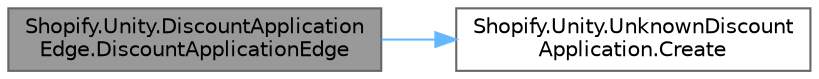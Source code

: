 digraph "Shopify.Unity.DiscountApplicationEdge.DiscountApplicationEdge"
{
 // LATEX_PDF_SIZE
  bgcolor="transparent";
  edge [fontname=Helvetica,fontsize=10,labelfontname=Helvetica,labelfontsize=10];
  node [fontname=Helvetica,fontsize=10,shape=box,height=0.2,width=0.4];
  rankdir="LR";
  Node1 [id="Node000001",label="Shopify.Unity.DiscountApplication\lEdge.DiscountApplicationEdge",height=0.2,width=0.4,color="gray40", fillcolor="grey60", style="filled", fontcolor="black",tooltip="Accepts deserialized json data.  Will further parse passed in data."];
  Node1 -> Node2 [id="edge1_Node000001_Node000002",color="steelblue1",style="solid",tooltip=" "];
  Node2 [id="Node000002",label="Shopify.Unity.UnknownDiscount\lApplication.Create",height=0.2,width=0.4,color="grey40", fillcolor="white", style="filled",URL="$class_shopify_1_1_unity_1_1_unknown_discount_application.html#a2a5187041155686983e88a8fc1f60dbc",tooltip="Instantiate objects implementing DiscountApplication. Possible types are: AutomaticDiscountApplicatio..."];
}
